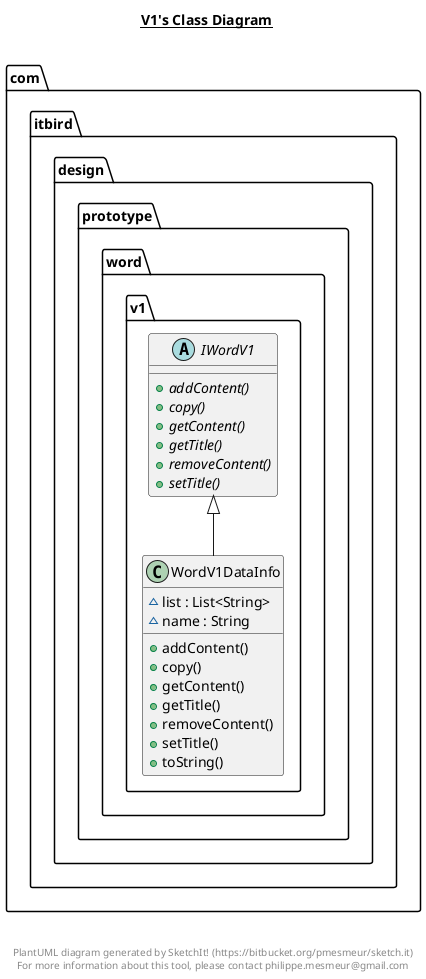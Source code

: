 @startuml

title __V1's Class Diagram__\n

  namespace com.itbird.design {
    namespace prototype {
      namespace word.v1 {
        abstract class com.itbird.design.prototype.word.v1.IWordV1 {
            {abstract} + addContent()
            {abstract} + copy()
            {abstract} + getContent()
            {abstract} + getTitle()
            {abstract} + removeContent()
            {abstract} + setTitle()
        }
      }
    }
  }
  

  namespace com.itbird.design {
    namespace prototype {
      namespace word.v1 {
        class com.itbird.design.prototype.word.v1.WordV1DataInfo {
            ~ list : List<String>
            ~ name : String
            + addContent()
            + copy()
            + getContent()
            + getTitle()
            + removeContent()
            + setTitle()
            + toString()
        }
      }
    }
  }
  

  com.itbird.design.prototype.word.v1.WordV1DataInfo -up-|> com.itbird.design.prototype.word.v1.IWordV1


right footer


PlantUML diagram generated by SketchIt! (https://bitbucket.org/pmesmeur/sketch.it)
For more information about this tool, please contact philippe.mesmeur@gmail.com
endfooter

@enduml

